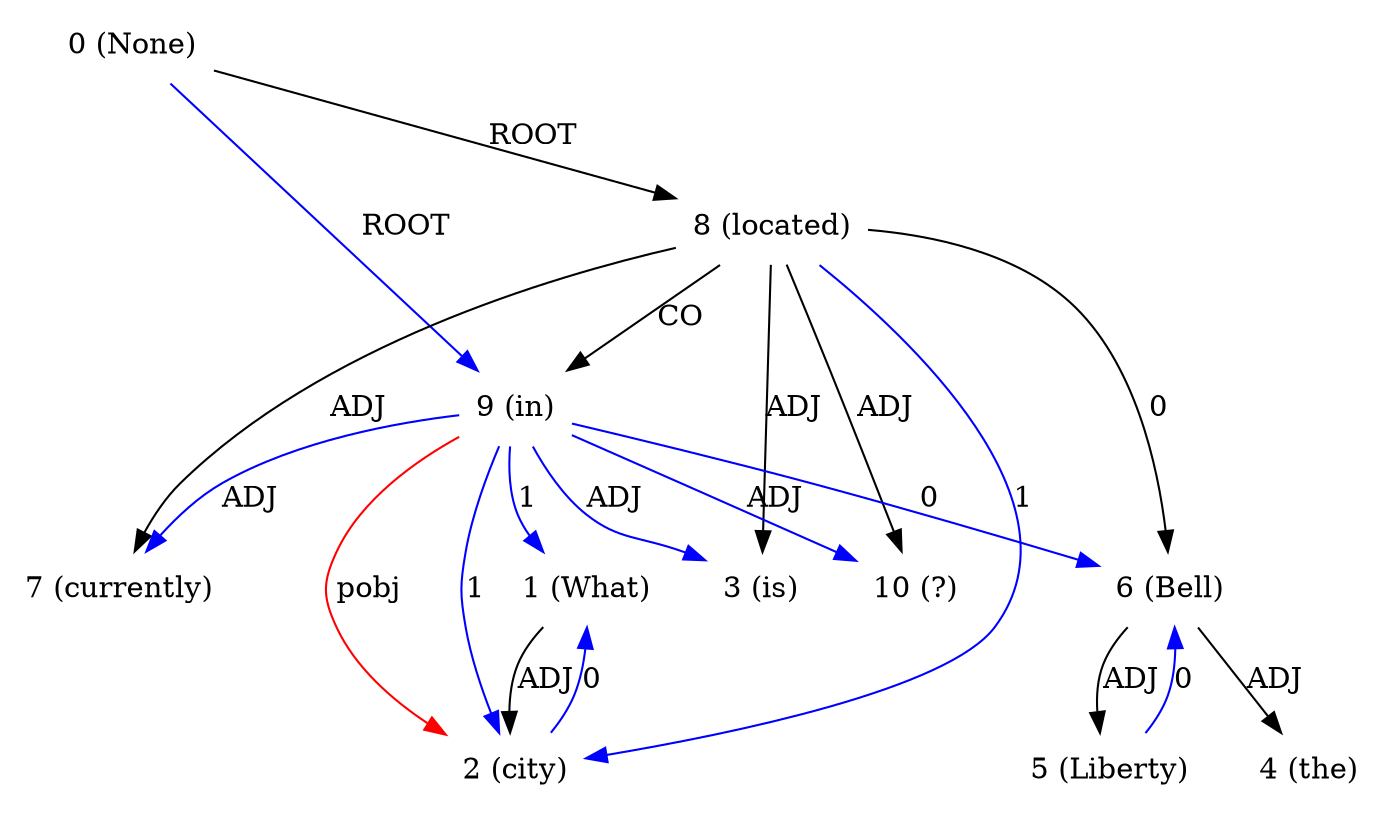 digraph G{
edge [dir=forward]
node [shape=plaintext]

0 [label="0 (None)"]
0 -> 8 [label="ROOT"]
0 -> 9 [label="ROOT", color="blue"]
1 [label="1 (What)"]
1 -> 2 [label="ADJ"]
2 [label="2 (city)"]
2 -> 1 [label="0", color="blue"]
9 -> 2 [label="pobj", color="red"]
3 [label="3 (is)"]
4 [label="4 (the)"]
5 [label="5 (Liberty)"]
5 -> 6 [label="0", color="blue"]
6 [label="6 (Bell)"]
6 -> 4 [label="ADJ"]
6 -> 5 [label="ADJ"]
7 [label="7 (currently)"]
8 [label="8 (located)"]
8 -> 9 [label="CO"]
8 -> 6 [label="0"]
8 -> 2 [label="1", color="blue"]
8 -> 3 [label="ADJ"]
8 -> 7 [label="ADJ"]
8 -> 10 [label="ADJ"]
9 [label="9 (in)"]
9 -> 1 [label="1", color="blue"]
9 -> 2 [label="1", color="blue"]
9 -> 6 [label="0", color="blue"]
9 -> 7 [label="ADJ", color="blue"]
9 -> 3 [label="ADJ", color="blue"]
9 -> 10 [label="ADJ", color="blue"]
10 [label="10 (?)"]
}
